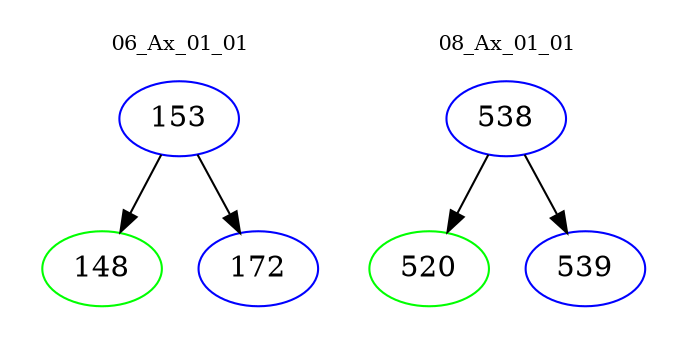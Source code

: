 digraph{
subgraph cluster_0 {
color = white
label = "06_Ax_01_01";
fontsize=10;
T0_153 [label="153", color="blue"]
T0_153 -> T0_148 [color="black"]
T0_148 [label="148", color="green"]
T0_153 -> T0_172 [color="black"]
T0_172 [label="172", color="blue"]
}
subgraph cluster_1 {
color = white
label = "08_Ax_01_01";
fontsize=10;
T1_538 [label="538", color="blue"]
T1_538 -> T1_520 [color="black"]
T1_520 [label="520", color="green"]
T1_538 -> T1_539 [color="black"]
T1_539 [label="539", color="blue"]
}
}

